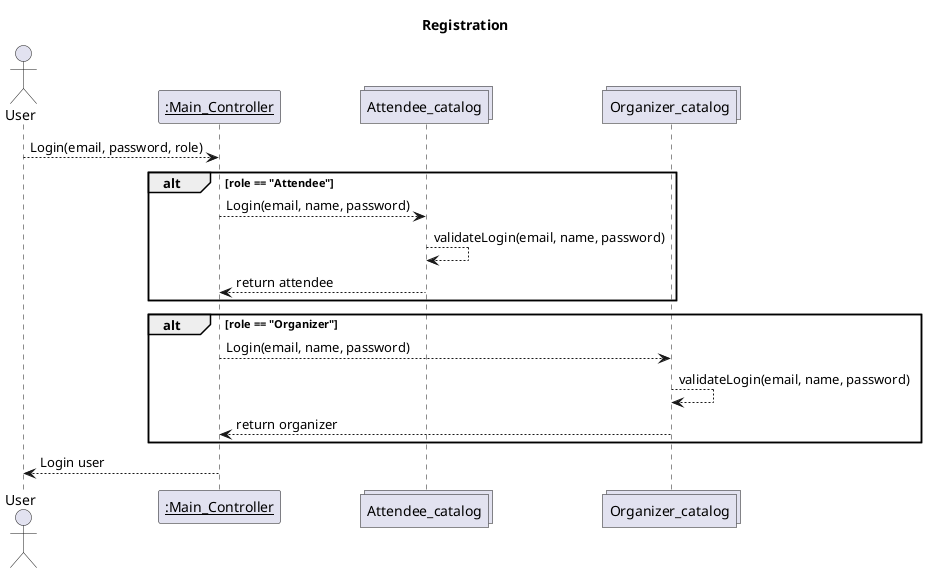 @startuml 

title: Registration

actor "User" as user

participant "__:Main_Controller__" as mainctrl 


collections "Attendee_catalog" as attendees

collections "Organizer_catalog" as organizers

user --> mainctrl: Login(email, password, role)


alt role == "Attendee"
mainctrl --> attendees: Login(email, name, password)
attendees --> attendees: validateLogin(email, name, password)
attendees --> mainctrl: return attendee
end

alt role == "Organizer"
mainctrl --> organizers: Login(email, name, password)
organizers--> organizers: validateLogin(email, name, password)
organizers --> mainctrl: return organizer
end

mainctrl --> user: Login user


  

@enduml 